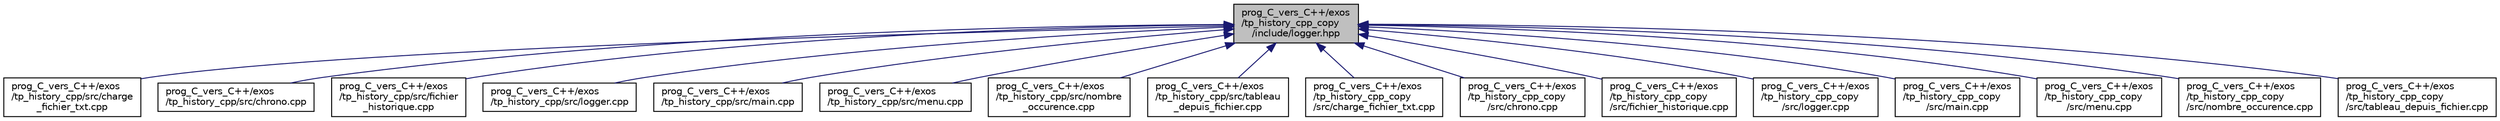digraph "prog_C_vers_C++/exos/tp_history_cpp_copy/include/logger.hpp"
{
  edge [fontname="Helvetica",fontsize="10",labelfontname="Helvetica",labelfontsize="10"];
  node [fontname="Helvetica",fontsize="10",shape=record];
  Node3 [label="prog_C_vers_C++/exos\l/tp_history_cpp_copy\l/include/logger.hpp",height=0.2,width=0.4,color="black", fillcolor="grey75", style="filled", fontcolor="black"];
  Node3 -> Node4 [dir="back",color="midnightblue",fontsize="10",style="solid",fontname="Helvetica"];
  Node4 [label="prog_C_vers_C++/exos\l/tp_history_cpp/src/charge\l_fichier_txt.cpp",height=0.2,width=0.4,color="black", fillcolor="white", style="filled",URL="$src_2charge__fichier__txt_8cpp.html"];
  Node3 -> Node5 [dir="back",color="midnightblue",fontsize="10",style="solid",fontname="Helvetica"];
  Node5 [label="prog_C_vers_C++/exos\l/tp_history_cpp/src/chrono.cpp",height=0.2,width=0.4,color="black", fillcolor="white", style="filled",URL="$tp__history__cpp_2src_2chrono_8cpp.html"];
  Node3 -> Node6 [dir="back",color="midnightblue",fontsize="10",style="solid",fontname="Helvetica"];
  Node6 [label="prog_C_vers_C++/exos\l/tp_history_cpp/src/fichier\l_historique.cpp",height=0.2,width=0.4,color="black", fillcolor="white", style="filled",URL="$src_2fichier__historique_8cpp.html"];
  Node3 -> Node7 [dir="back",color="midnightblue",fontsize="10",style="solid",fontname="Helvetica"];
  Node7 [label="prog_C_vers_C++/exos\l/tp_history_cpp/src/logger.cpp",height=0.2,width=0.4,color="black", fillcolor="white", style="filled",URL="$src_2logger_8cpp.html"];
  Node3 -> Node8 [dir="back",color="midnightblue",fontsize="10",style="solid",fontname="Helvetica"];
  Node8 [label="prog_C_vers_C++/exos\l/tp_history_cpp/src/main.cpp",height=0.2,width=0.4,color="black", fillcolor="white", style="filled",URL="$exos_2tp__history__cpp_2src_2main_8cpp.html"];
  Node3 -> Node9 [dir="back",color="midnightblue",fontsize="10",style="solid",fontname="Helvetica"];
  Node9 [label="prog_C_vers_C++/exos\l/tp_history_cpp/src/menu.cpp",height=0.2,width=0.4,color="black", fillcolor="white", style="filled",URL="$src_2menu_8cpp.html"];
  Node3 -> Node10 [dir="back",color="midnightblue",fontsize="10",style="solid",fontname="Helvetica"];
  Node10 [label="prog_C_vers_C++/exos\l/tp_history_cpp/src/nombre\l_occurence.cpp",height=0.2,width=0.4,color="black", fillcolor="white", style="filled",URL="$src_2nombre__occurence_8cpp.html"];
  Node3 -> Node11 [dir="back",color="midnightblue",fontsize="10",style="solid",fontname="Helvetica"];
  Node11 [label="prog_C_vers_C++/exos\l/tp_history_cpp/src/tableau\l_depuis_fichier.cpp",height=0.2,width=0.4,color="black", fillcolor="white", style="filled",URL="$src_2tableau__depuis__fichier_8cpp.html"];
  Node3 -> Node12 [dir="back",color="midnightblue",fontsize="10",style="solid",fontname="Helvetica"];
  Node12 [label="prog_C_vers_C++/exos\l/tp_history_cpp_copy\l/src/charge_fichier_txt.cpp",height=0.2,width=0.4,color="black", fillcolor="white", style="filled",URL="$copy_2src_2charge__fichier__txt_8cpp.html"];
  Node3 -> Node13 [dir="back",color="midnightblue",fontsize="10",style="solid",fontname="Helvetica"];
  Node13 [label="prog_C_vers_C++/exos\l/tp_history_cpp_copy\l/src/chrono.cpp",height=0.2,width=0.4,color="black", fillcolor="white", style="filled",URL="$tp__history__cpp__copy_2src_2chrono_8cpp.html"];
  Node3 -> Node14 [dir="back",color="midnightblue",fontsize="10",style="solid",fontname="Helvetica"];
  Node14 [label="prog_C_vers_C++/exos\l/tp_history_cpp_copy\l/src/fichier_historique.cpp",height=0.2,width=0.4,color="black", fillcolor="white", style="filled",URL="$copy_2src_2fichier__historique_8cpp.html"];
  Node3 -> Node15 [dir="back",color="midnightblue",fontsize="10",style="solid",fontname="Helvetica"];
  Node15 [label="prog_C_vers_C++/exos\l/tp_history_cpp_copy\l/src/logger.cpp",height=0.2,width=0.4,color="black", fillcolor="white", style="filled",URL="$copy_2src_2logger_8cpp.html"];
  Node3 -> Node16 [dir="back",color="midnightblue",fontsize="10",style="solid",fontname="Helvetica"];
  Node16 [label="prog_C_vers_C++/exos\l/tp_history_cpp_copy\l/src/main.cpp",height=0.2,width=0.4,color="black", fillcolor="white", style="filled",URL="$exos_2tp__history__cpp__copy_2src_2main_8cpp.html"];
  Node3 -> Node17 [dir="back",color="midnightblue",fontsize="10",style="solid",fontname="Helvetica"];
  Node17 [label="prog_C_vers_C++/exos\l/tp_history_cpp_copy\l/src/menu.cpp",height=0.2,width=0.4,color="black", fillcolor="white", style="filled",URL="$copy_2src_2menu_8cpp.html"];
  Node3 -> Node18 [dir="back",color="midnightblue",fontsize="10",style="solid",fontname="Helvetica"];
  Node18 [label="prog_C_vers_C++/exos\l/tp_history_cpp_copy\l/src/nombre_occurence.cpp",height=0.2,width=0.4,color="black", fillcolor="white", style="filled",URL="$copy_2src_2nombre__occurence_8cpp.html"];
  Node3 -> Node19 [dir="back",color="midnightblue",fontsize="10",style="solid",fontname="Helvetica"];
  Node19 [label="prog_C_vers_C++/exos\l/tp_history_cpp_copy\l/src/tableau_depuis_fichier.cpp",height=0.2,width=0.4,color="black", fillcolor="white", style="filled",URL="$copy_2src_2tableau__depuis__fichier_8cpp.html"];
}
